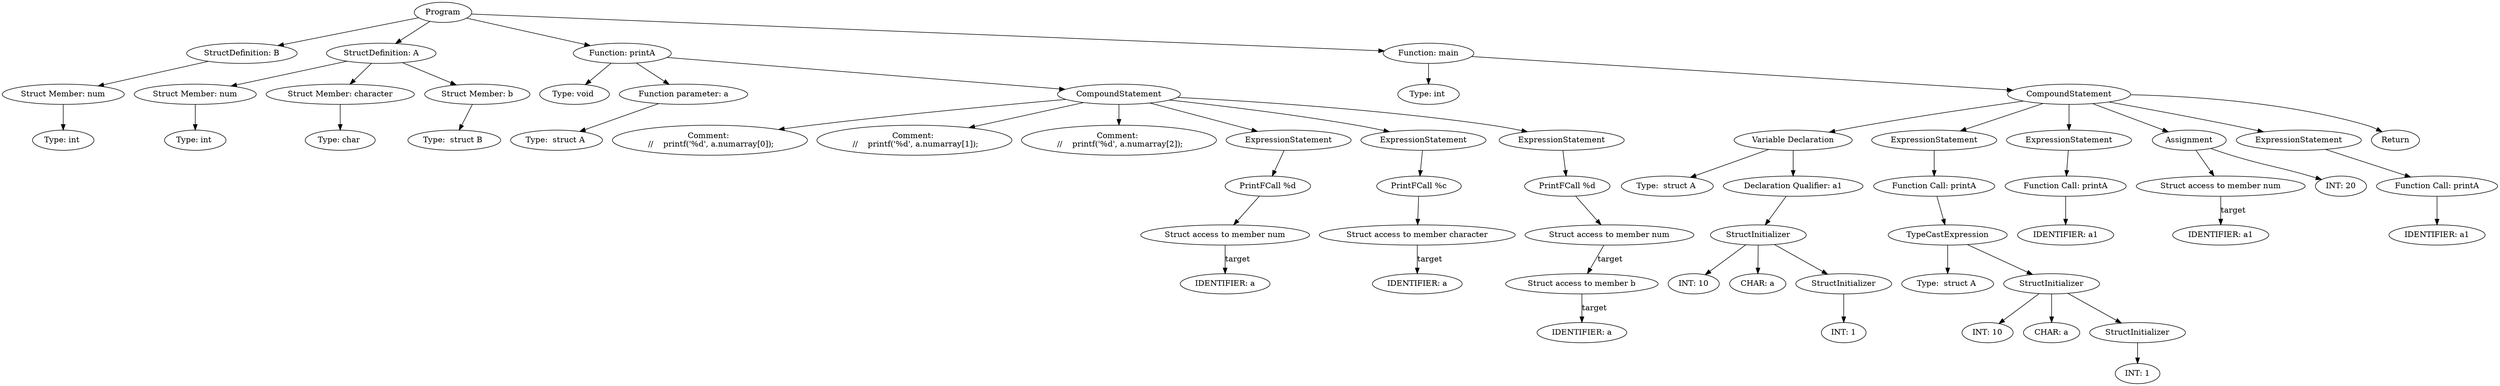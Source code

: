 digraph ExpressionGraph {
4530754320 [label="Program"];
4530754320 -> 4530677264;
4530677264 [label="StructDefinition: B"];
4528835920 [label="Struct Member: num"];
4530755344 [label="Type: int "];
4528835920 -> 4530755344;
4530677264 -> 4528835920;
4530754320 -> 4528692176;
4528692176 [label="StructDefinition: A"];
4530753680 [label="Struct Member: num"];
4530755728 [label="Type: int "];
4530753680 -> 4530755728;
4528692176 -> 4530753680;
4530752272 [label="Struct Member: character"];
4530752336 [label="Type: char "];
4530752272 -> 4530752336;
4528692176 -> 4530752272;
4530750800 [label="Struct Member: b"];
4530751824 [label="Type:  struct B "];
4530750800 -> 4530751824;
4528692176 -> 4530750800;
4530754320 -> 4530754256;
4530754256 [label="Function: printA"];
4530754256 -> 4530753552;
4530753552 [label="Type: void "];
4530754384 [label="Function parameter: a"];
4530754256 -> 4530754384;
4530754384 -> 4530753744;
4530753744 [label="Type:  struct A "];
4530754256 -> 4528755728;
4528755728 [label="CompoundStatement"];
4528755728 -> 4530751440;
4530751440 [label="Comment: 
 //    printf('%d', a.numarray[0]);"];
4528755728 -> 4530750096;
4530750096 [label="Comment: 
 //    printf('%d', a.numarray[1]);"];
4528755728 -> 4530753424;
4530753424 [label="Comment: 
 //    printf('%d', a.numarray[2]);"];
4528755728 -> 4530755984;
4530755984 [label="ExpressionStatement"];
4530755984 -> 4530755920;
4530755920 [label="PrintFCall %d"];
4530755920 -> 4530755856;
4530755856 [label="Struct access to member num"];
4530751312 [label="IDENTIFIER: a"];
4530755856 -> 4530751312 [label="target"];
4528755728 -> 4530756368;
4530756368 [label="ExpressionStatement"];
4530756368 -> 4530756304;
4530756304 [label="PrintFCall %c"];
4530756304 -> 4530756176;
4530756176 [label="Struct access to member character"];
4530756048 [label="IDENTIFIER: a"];
4530756176 -> 4530756048 [label="target"];
4528755728 -> 4530756880;
4530756880 [label="ExpressionStatement"];
4530756880 -> 4530756816;
4530756816 [label="PrintFCall %d"];
4530756816 -> 4530756688;
4530756688 [label="Struct access to member num"];
4530756560 [label="Struct access to member b"];
4530756496 [label="IDENTIFIER: a"];
4530756560 -> 4530756496 [label="target"];
4530756688 -> 4530756560 [label="target"];
4530754320 -> 4530756944;
4530756944 [label="Function: main"];
4530756944 -> 4528846224;
4528846224 [label="Type: int "];
4530756944 -> 4530752016;
4530752016 [label="CompoundStatement"];
4530752016 -> 4530759504;
4530759504 [label="Variable Declaration"];
4530759504 -> 4530758608;
4530758608 [label="Type:  struct A "];
4530759504 -> 4530759440;
4530759440 [label="Declaration Qualifier: a1"];
4530759440 -> 4530759312;
4530759312 [label="StructInitializer"];
4530758864 [label="INT: 10"];
4530759312 -> 4530758864;
4530758992 [label="CHAR: a"];
4530759312 -> 4530758992;
4530759248 [label="StructInitializer"];
4530759184 [label="INT: 1"];
4530759248 -> 4530759184;
4530759312 -> 4530759248;
4530752016 -> 4530760656;
4530760656 [label="ExpressionStatement"];
4530760656 -> 4530760592;
4530760592 [label="Function Call: printA"];
4530760592 -> 4530760528;
4530760528 [label="TypeCastExpression"];
4530760528 -> 4530759952;
4530759952 [label="Type:  struct A "];
4530760464 [label="StructInitializer"];
4530760016 [label="INT: 10"];
4530760464 -> 4530760016;
4530760144 [label="CHAR: a"];
4530760464 -> 4530760144;
4530760400 [label="StructInitializer"];
4530760336 [label="INT: 1"];
4530760400 -> 4530760336;
4530760464 -> 4530760400;
4530760528 -> 4530760464;
4530752016 -> 4530761232;
4530761232 [label="ExpressionStatement"];
4530761232 -> 4530761040;
4530761040 [label="Function Call: printA"];
4530761040 -> 4530760912;
4530760912 [label="IDENTIFIER: a1"];
4530752016 -> 4530761744;
4530761744 [label="Assignment"];
4530761744 -> 4530761488;
4530761488 [label="Struct access to member num"];
4530761168 [label="IDENTIFIER: a1"];
4530761488 -> 4530761168 [label="target"];
4530761744 -> 4530761616;
4530761616 [label="INT: 20"];
4530752016 -> 4530762384;
4530762384 [label="ExpressionStatement"];
4530762384 -> 4530762192;
4530762192 [label="Function Call: printA"];
4530762192 -> 4530762064;
4530762064 [label="IDENTIFIER: a1"];
4530752016 -> 4530762512;
4530762512 [label="Return"];
}
